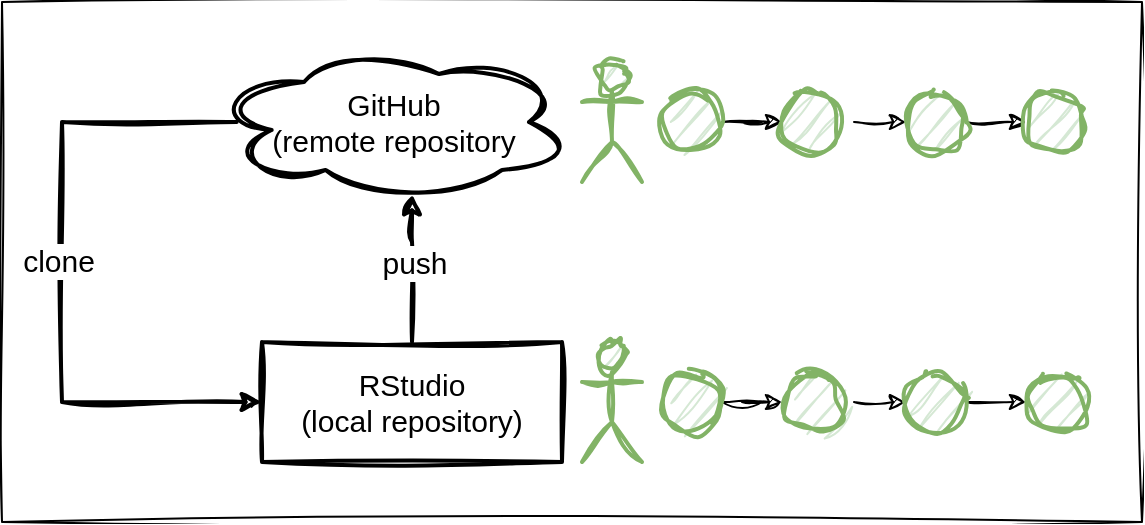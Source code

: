 <mxfile version="24.7.17">
  <diagram name="Page-1" id="K4KIPDYEgw4nUw5cdc4V">
    <mxGraphModel dx="1434" dy="822" grid="1" gridSize="10" guides="1" tooltips="1" connect="1" arrows="1" fold="1" page="1" pageScale="1" pageWidth="827" pageHeight="1169" math="0" shadow="0">
      <root>
        <mxCell id="0" />
        <mxCell id="1" parent="0" />
        <mxCell id="DL9V_pkVWsJwyDq02fDM-35" value="" style="rounded=0;whiteSpace=wrap;html=1;fillColor=none;sketch=1;curveFitting=1;jiggle=2;strokeWidth=1;" vertex="1" parent="1">
          <mxGeometry x="80" y="80" width="570" height="260" as="geometry" />
        </mxCell>
        <mxCell id="DL9V_pkVWsJwyDq02fDM-10" style="edgeStyle=orthogonalEdgeStyle;rounded=0;orthogonalLoop=1;jettySize=auto;html=1;entryX=0;entryY=0.5;entryDx=0;entryDy=0;exitX=0.063;exitY=0.5;exitDx=0;exitDy=0;exitPerimeter=0;sketch=1;curveFitting=1;jiggle=2;strokeWidth=2;" edge="1" parent="1" source="DL9V_pkVWsJwyDq02fDM-1" target="DL9V_pkVWsJwyDq02fDM-8">
          <mxGeometry relative="1" as="geometry">
            <Array as="points">
              <mxPoint x="110" y="140" />
              <mxPoint x="110" y="280" />
            </Array>
          </mxGeometry>
        </mxCell>
        <mxCell id="DL9V_pkVWsJwyDq02fDM-13" value="clone" style="edgeLabel;html=1;align=center;verticalAlign=middle;resizable=0;points=[];fontSize=15;" vertex="1" connectable="0" parent="DL9V_pkVWsJwyDq02fDM-10">
          <mxGeometry x="0.018" y="-2" relative="1" as="geometry">
            <mxPoint y="-10" as="offset" />
          </mxGeometry>
        </mxCell>
        <mxCell id="DL9V_pkVWsJwyDq02fDM-1" value="&lt;div style=&quot;font-size: 15px;&quot;&gt;GitHub&lt;/div&gt;&lt;div style=&quot;font-size: 15px;&quot;&gt;(remote repository&lt;br style=&quot;font-size: 15px;&quot;&gt;&lt;/div&gt;" style="ellipse;shape=cloud;whiteSpace=wrap;html=1;sketch=1;curveFitting=1;jiggle=2;strokeWidth=2;fontSize=15;" vertex="1" parent="1">
          <mxGeometry x="186" y="100" width="180" height="80" as="geometry" />
        </mxCell>
        <mxCell id="DL9V_pkVWsJwyDq02fDM-6" value="" style="shape=umlActor;verticalLabelPosition=bottom;verticalAlign=top;html=1;outlineConnect=0;strokeWidth=2;sketch=1;curveFitting=1;jiggle=2;fillColor=#d5e8d4;strokeColor=#82b366;" vertex="1" parent="1">
          <mxGeometry x="370" y="250" width="30" height="60" as="geometry" />
        </mxCell>
        <mxCell id="DL9V_pkVWsJwyDq02fDM-7" value="" style="shape=umlActor;verticalLabelPosition=bottom;verticalAlign=top;html=1;outlineConnect=0;strokeWidth=2;sketch=1;curveFitting=1;jiggle=2;fillColor=#d5e8d4;strokeColor=#82b366;" vertex="1" parent="1">
          <mxGeometry x="370" y="110" width="30" height="60" as="geometry" />
        </mxCell>
        <mxCell id="DL9V_pkVWsJwyDq02fDM-8" value="&lt;div style=&quot;font-size: 15px;&quot;&gt;RStudio&lt;/div&gt;&lt;div style=&quot;font-size: 15px;&quot;&gt;(local repository)&lt;br style=&quot;font-size: 15px;&quot;&gt;&lt;/div&gt;" style="rounded=0;whiteSpace=wrap;html=1;sketch=1;curveFitting=1;jiggle=2;strokeWidth=2;fontSize=15;" vertex="1" parent="1">
          <mxGeometry x="210" y="250" width="150" height="60" as="geometry" />
        </mxCell>
        <mxCell id="DL9V_pkVWsJwyDq02fDM-22" style="edgeStyle=orthogonalEdgeStyle;rounded=0;orthogonalLoop=1;jettySize=auto;html=1;sketch=1;curveFitting=1;jiggle=2;" edge="1" parent="1" source="DL9V_pkVWsJwyDq02fDM-14" target="DL9V_pkVWsJwyDq02fDM-15">
          <mxGeometry relative="1" as="geometry" />
        </mxCell>
        <mxCell id="DL9V_pkVWsJwyDq02fDM-14" value="" style="ellipse;whiteSpace=wrap;html=1;aspect=fixed;fillColor=#d5e8d4;strokeColor=#82b366;strokeWidth=2;sketch=1;curveFitting=1;jiggle=2;" vertex="1" parent="1">
          <mxGeometry x="410" y="265" width="30" height="30" as="geometry" />
        </mxCell>
        <mxCell id="DL9V_pkVWsJwyDq02fDM-23" style="edgeStyle=orthogonalEdgeStyle;rounded=0;orthogonalLoop=1;jettySize=auto;html=1;entryX=0;entryY=0.5;entryDx=0;entryDy=0;sketch=1;curveFitting=1;jiggle=2;" edge="1" parent="1" target="DL9V_pkVWsJwyDq02fDM-16">
          <mxGeometry relative="1" as="geometry">
            <mxPoint x="506" y="280" as="sourcePoint" />
          </mxGeometry>
        </mxCell>
        <mxCell id="DL9V_pkVWsJwyDq02fDM-15" value="" style="ellipse;whiteSpace=wrap;html=1;aspect=fixed;fillColor=#d5e8d4;strokeColor=#82b366;strokeWidth=2;sketch=1;curveFitting=1;jiggle=2;" vertex="1" parent="1">
          <mxGeometry x="470" y="265" width="30" height="30" as="geometry" />
        </mxCell>
        <mxCell id="DL9V_pkVWsJwyDq02fDM-24" style="edgeStyle=orthogonalEdgeStyle;rounded=0;orthogonalLoop=1;jettySize=auto;html=1;exitX=1;exitY=0.5;exitDx=0;exitDy=0;entryX=0;entryY=0.5;entryDx=0;entryDy=0;sketch=1;curveFitting=1;jiggle=2;" edge="1" parent="1" source="DL9V_pkVWsJwyDq02fDM-16" target="DL9V_pkVWsJwyDq02fDM-17">
          <mxGeometry relative="1" as="geometry" />
        </mxCell>
        <mxCell id="DL9V_pkVWsJwyDq02fDM-16" value="" style="ellipse;whiteSpace=wrap;html=1;aspect=fixed;fillColor=#d5e8d4;strokeColor=#82b366;strokeWidth=2;sketch=1;curveFitting=1;jiggle=2;" vertex="1" parent="1">
          <mxGeometry x="532" y="265" width="30" height="30" as="geometry" />
        </mxCell>
        <mxCell id="DL9V_pkVWsJwyDq02fDM-17" value="" style="ellipse;whiteSpace=wrap;html=1;aspect=fixed;fillColor=#d5e8d4;strokeColor=#82b366;strokeWidth=2;sketch=1;curveFitting=1;jiggle=2;" vertex="1" parent="1">
          <mxGeometry x="592" y="265" width="30" height="30" as="geometry" />
        </mxCell>
        <mxCell id="DL9V_pkVWsJwyDq02fDM-26" style="edgeStyle=orthogonalEdgeStyle;rounded=0;orthogonalLoop=1;jettySize=auto;html=1;entryX=0.55;entryY=0.95;entryDx=0;entryDy=0;entryPerimeter=0;strokeWidth=2;sketch=1;curveFitting=1;jiggle=2;" edge="1" parent="1" source="DL9V_pkVWsJwyDq02fDM-8" target="DL9V_pkVWsJwyDq02fDM-1">
          <mxGeometry relative="1" as="geometry">
            <Array as="points">
              <mxPoint x="285" y="200" />
              <mxPoint x="285" y="200" />
            </Array>
          </mxGeometry>
        </mxCell>
        <mxCell id="DL9V_pkVWsJwyDq02fDM-27" value="push" style="edgeLabel;html=1;align=center;verticalAlign=middle;resizable=0;points=[];fontSize=15;" vertex="1" connectable="0" parent="DL9V_pkVWsJwyDq02fDM-26">
          <mxGeometry x="0.081" y="-1" relative="1" as="geometry">
            <mxPoint as="offset" />
          </mxGeometry>
        </mxCell>
        <mxCell id="DL9V_pkVWsJwyDq02fDM-28" style="edgeStyle=orthogonalEdgeStyle;rounded=0;orthogonalLoop=1;jettySize=auto;html=1;sketch=1;curveFitting=1;jiggle=2;" edge="1" parent="1" source="DL9V_pkVWsJwyDq02fDM-29" target="DL9V_pkVWsJwyDq02fDM-31">
          <mxGeometry relative="1" as="geometry" />
        </mxCell>
        <mxCell id="DL9V_pkVWsJwyDq02fDM-29" value="" style="ellipse;whiteSpace=wrap;html=1;aspect=fixed;fillColor=#d5e8d4;strokeColor=#82b366;strokeWidth=2;sketch=1;curveFitting=1;jiggle=2;" vertex="1" parent="1">
          <mxGeometry x="410" y="125" width="30" height="30" as="geometry" />
        </mxCell>
        <mxCell id="DL9V_pkVWsJwyDq02fDM-30" style="edgeStyle=orthogonalEdgeStyle;rounded=0;orthogonalLoop=1;jettySize=auto;html=1;entryX=0;entryY=0.5;entryDx=0;entryDy=0;sketch=1;curveFitting=1;jiggle=2;" edge="1" parent="1" target="DL9V_pkVWsJwyDq02fDM-33">
          <mxGeometry relative="1" as="geometry">
            <mxPoint x="506" y="140" as="sourcePoint" />
          </mxGeometry>
        </mxCell>
        <mxCell id="DL9V_pkVWsJwyDq02fDM-31" value="" style="ellipse;whiteSpace=wrap;html=1;aspect=fixed;fillColor=#d5e8d4;strokeColor=#82b366;strokeWidth=2;sketch=1;curveFitting=1;jiggle=2;" vertex="1" parent="1">
          <mxGeometry x="470" y="125" width="30" height="30" as="geometry" />
        </mxCell>
        <mxCell id="DL9V_pkVWsJwyDq02fDM-32" style="edgeStyle=orthogonalEdgeStyle;rounded=0;orthogonalLoop=1;jettySize=auto;html=1;exitX=1;exitY=0.5;exitDx=0;exitDy=0;entryX=0;entryY=0.5;entryDx=0;entryDy=0;sketch=1;curveFitting=1;jiggle=2;" edge="1" parent="1" source="DL9V_pkVWsJwyDq02fDM-33" target="DL9V_pkVWsJwyDq02fDM-34">
          <mxGeometry relative="1" as="geometry" />
        </mxCell>
        <mxCell id="DL9V_pkVWsJwyDq02fDM-33" value="" style="ellipse;whiteSpace=wrap;html=1;aspect=fixed;fillColor=#d5e8d4;strokeColor=#82b366;strokeWidth=2;sketch=1;curveFitting=1;jiggle=2;" vertex="1" parent="1">
          <mxGeometry x="532" y="125" width="30" height="30" as="geometry" />
        </mxCell>
        <mxCell id="DL9V_pkVWsJwyDq02fDM-34" value="" style="ellipse;whiteSpace=wrap;html=1;aspect=fixed;fillColor=#d5e8d4;strokeColor=#82b366;strokeWidth=2;sketch=1;curveFitting=1;jiggle=2;" vertex="1" parent="1">
          <mxGeometry x="592" y="125" width="30" height="30" as="geometry" />
        </mxCell>
      </root>
    </mxGraphModel>
  </diagram>
</mxfile>
